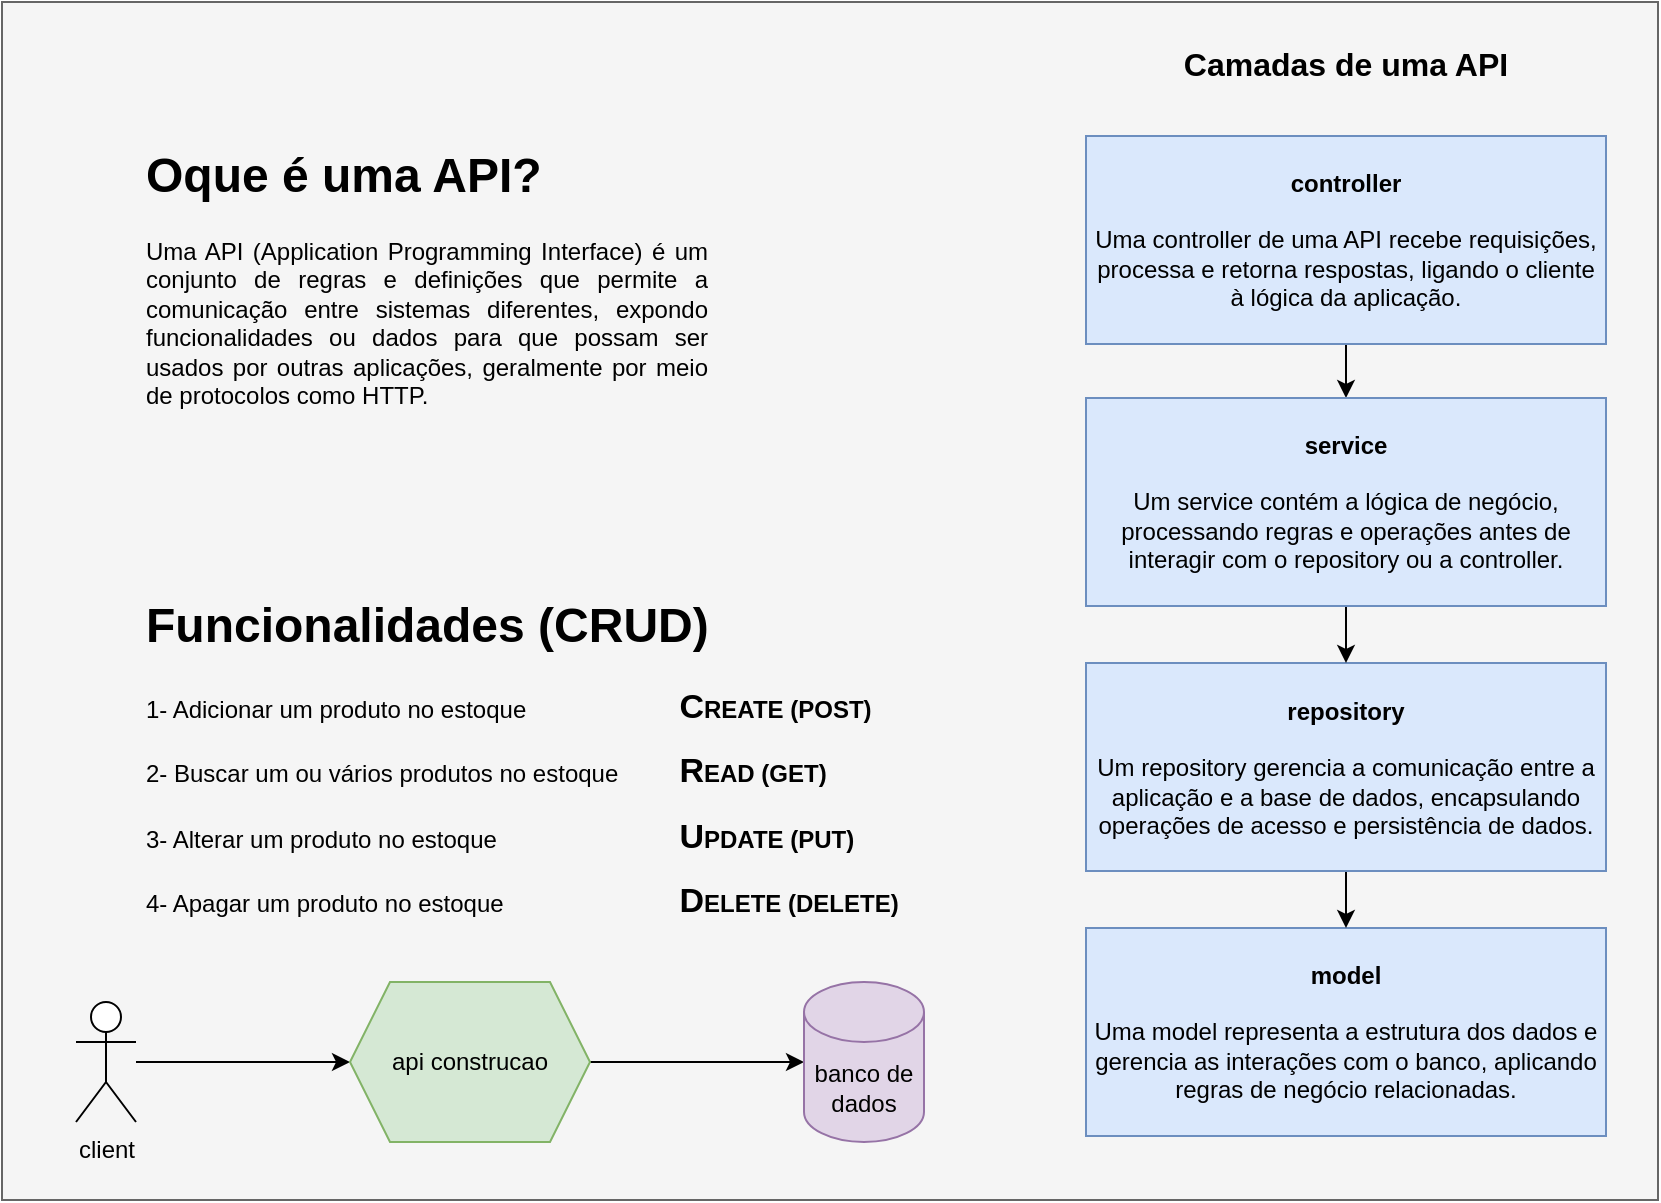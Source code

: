 <mxfile version="20.8.10" type="device"><diagram name="Página-1" id="t6pfkPY3GWviBR5KB1wV"><mxGraphModel dx="1418" dy="1220" grid="0" gridSize="10" guides="1" tooltips="1" connect="1" arrows="1" fold="1" page="0" pageScale="1" pageWidth="827" pageHeight="1169" math="0" shadow="0"><root><mxCell id="0"/><mxCell id="1" parent="0"/><mxCell id="cgc_1bmAjXPO-7lfgGu_-10" value="" style="rounded=0;whiteSpace=wrap;html=1;fillColor=#f5f5f5;fontColor=#333333;strokeColor=#666666;" parent="1" vertex="1"><mxGeometry x="137" y="-224" width="828" height="599" as="geometry"/></mxCell><mxCell id="z8fwOl5eVWxn96VlGg5h-3" style="edgeStyle=orthogonalEdgeStyle;rounded=0;orthogonalLoop=1;jettySize=auto;html=1;" parent="1" source="z8fwOl5eVWxn96VlGg5h-1" target="z8fwOl5eVWxn96VlGg5h-2" edge="1"><mxGeometry relative="1" as="geometry"/></mxCell><mxCell id="z8fwOl5eVWxn96VlGg5h-1" value="client" style="shape=umlActor;verticalLabelPosition=bottom;verticalAlign=top;html=1;outlineConnect=0;" parent="1" vertex="1"><mxGeometry x="174" y="276" width="30" height="60" as="geometry"/></mxCell><mxCell id="z8fwOl5eVWxn96VlGg5h-5" style="edgeStyle=orthogonalEdgeStyle;rounded=0;orthogonalLoop=1;jettySize=auto;html=1;" parent="1" source="z8fwOl5eVWxn96VlGg5h-2" target="z8fwOl5eVWxn96VlGg5h-4" edge="1"><mxGeometry relative="1" as="geometry"/></mxCell><mxCell id="z8fwOl5eVWxn96VlGg5h-2" value="api construcao" style="shape=hexagon;perimeter=hexagonPerimeter2;whiteSpace=wrap;html=1;fixedSize=1;fillColor=#d5e8d4;strokeColor=#82b366;" parent="1" vertex="1"><mxGeometry x="311" y="266" width="120" height="80" as="geometry"/></mxCell><mxCell id="z8fwOl5eVWxn96VlGg5h-4" value="banco de dados" style="shape=cylinder3;whiteSpace=wrap;html=1;boundedLbl=1;backgroundOutline=1;size=15;fillColor=#e1d5e7;strokeColor=#9673a6;" parent="1" vertex="1"><mxGeometry x="538" y="266" width="60" height="80" as="geometry"/></mxCell><mxCell id="z8fwOl5eVWxn96VlGg5h-7" value="&lt;h1&gt;Funcionalidades (CRUD)&lt;/h1&gt;&lt;p style=&quot;&quot;&gt;1- Adicionar um produto no estoque&amp;nbsp;&amp;nbsp;&lt;span style=&quot;white-space: pre;&quot;&gt;&#9;&lt;span style=&quot;white-space: pre;&quot;&gt;&#9;&lt;/span&gt;&lt;/span&gt;&lt;span style=&quot;white-space: pre;&quot;&gt;&#9;&lt;/span&gt;&lt;b style=&quot;&quot;&gt;&lt;font style=&quot;font-size: 17px;&quot;&gt;C&lt;/font&gt;&lt;font style=&quot;font-size: 12px;&quot;&gt;REATE (POST)&lt;/font&gt;&lt;/b&gt;&lt;/p&gt;&lt;p style=&quot;&quot;&gt;2- Buscar um ou vários produtos no estoque&amp;nbsp;&amp;nbsp;&lt;span style=&quot;white-space: pre;&quot;&gt;&#9;&lt;/span&gt;&lt;b style=&quot;border-color: var(--border-color);&quot;&gt;&lt;font style=&quot;font-size: 17px;&quot;&gt;R&lt;/font&gt;&lt;font style=&quot;font-size: 12px;&quot;&gt;EAD (GET)&lt;/font&gt;&lt;/b&gt;&lt;br&gt;&lt;/p&gt;&lt;p style=&quot;&quot;&gt;3- Alterar um produto no estoque&amp;nbsp;&amp;nbsp;&lt;span style=&quot;white-space: pre;&quot;&gt;&#9;&lt;span style=&quot;white-space: pre;&quot;&gt;&#9;&lt;span style=&quot;white-space: pre;&quot;&gt;&#9;&lt;/span&gt;&lt;/span&gt;&lt;/span&gt;&lt;span style=&quot;white-space: pre;&quot;&gt;&#9;&lt;/span&gt;&lt;b style=&quot;&quot;&gt;&lt;font style=&quot;font-size: 17px;&quot;&gt;U&lt;/font&gt;&lt;font style=&quot;font-size: 12px;&quot;&gt;PDATE (PUT)&lt;/font&gt;&lt;/b&gt;&lt;/p&gt;&lt;p style=&quot;&quot;&gt;&lt;span style=&quot;&quot;&gt;4- Apagar um produto no estoque&lt;span style=&quot;white-space: pre;&quot;&gt;&#9;&lt;/span&gt;&lt;/span&gt;&lt;span style=&quot;white-space: pre;&quot;&gt;&#9;&lt;/span&gt;&lt;span style=&quot;white-space: pre;&quot;&gt;&#9;&lt;/span&gt;&lt;span style=&quot;white-space: pre;&quot;&gt;&lt;span style=&quot;white-space: pre;&quot;&gt;&#9;&lt;/span&gt;&lt;span style=&quot;font-size: 17px;&quot;&gt;&lt;b&gt;D&lt;/b&gt;&lt;/span&gt;&lt;/span&gt;&lt;b style=&quot;&quot;&gt;&lt;font style=&quot;font-size: 12px;&quot;&gt;ELETE (DELETE)&lt;/font&gt;&lt;/b&gt;&lt;/p&gt;&lt;p style=&quot;&quot;&gt;&lt;br&gt;&lt;/p&gt;" style="text;html=1;strokeColor=none;fillColor=none;spacing=5;spacingTop=-20;whiteSpace=wrap;overflow=hidden;rounded=0;" parent="1" vertex="1"><mxGeometry x="204" y="68" width="404" height="177" as="geometry"/></mxCell><mxCell id="cgc_1bmAjXPO-7lfgGu_-14" value="" style="edgeStyle=orthogonalEdgeStyle;rounded=0;orthogonalLoop=1;jettySize=auto;html=1;fontSize=16;" parent="1" source="cgc_1bmAjXPO-7lfgGu_-2" target="cgc_1bmAjXPO-7lfgGu_-6" edge="1"><mxGeometry relative="1" as="geometry"/></mxCell><mxCell id="cgc_1bmAjXPO-7lfgGu_-2" value="&lt;b&gt;controller&lt;/b&gt;&lt;br&gt;&lt;br&gt;Uma controller de uma API recebe requisições, processa e retorna respostas, ligando o cliente à lógica da aplicação." style="rounded=0;whiteSpace=wrap;html=1;fillColor=#dae8fc;strokeColor=#6c8ebf;" parent="1" vertex="1"><mxGeometry x="679" y="-157" width="260" height="104" as="geometry"/></mxCell><mxCell id="cgc_1bmAjXPO-7lfgGu_-4" value="&lt;b&gt;model&lt;/b&gt;&lt;br&gt;&lt;br&gt;Uma model representa a estrutura dos dados e gerencia as interações com o banco, aplicando regras de negócio relacionadas." style="rounded=0;whiteSpace=wrap;html=1;fillColor=#dae8fc;strokeColor=#6c8ebf;" parent="1" vertex="1"><mxGeometry x="679" y="239" width="260" height="104" as="geometry"/></mxCell><mxCell id="cgc_1bmAjXPO-7lfgGu_-16" value="" style="edgeStyle=orthogonalEdgeStyle;rounded=0;orthogonalLoop=1;jettySize=auto;html=1;fontSize=16;" parent="1" source="cgc_1bmAjXPO-7lfgGu_-5" target="cgc_1bmAjXPO-7lfgGu_-4" edge="1"><mxGeometry relative="1" as="geometry"/></mxCell><mxCell id="cgc_1bmAjXPO-7lfgGu_-5" value="&lt;b&gt;repository&lt;/b&gt;&lt;br&gt;&lt;br&gt;Um repository gerencia a comunicação entre a aplicação e a base de dados, encapsulando operações de acesso e persistência de dados." style="rounded=0;whiteSpace=wrap;html=1;fillColor=#dae8fc;strokeColor=#6c8ebf;" parent="1" vertex="1"><mxGeometry x="679" y="106.5" width="260" height="104" as="geometry"/></mxCell><mxCell id="cgc_1bmAjXPO-7lfgGu_-15" value="" style="edgeStyle=orthogonalEdgeStyle;rounded=0;orthogonalLoop=1;jettySize=auto;html=1;fontSize=16;" parent="1" source="cgc_1bmAjXPO-7lfgGu_-6" target="cgc_1bmAjXPO-7lfgGu_-5" edge="1"><mxGeometry relative="1" as="geometry"/></mxCell><mxCell id="cgc_1bmAjXPO-7lfgGu_-6" value="&lt;b&gt;service&lt;/b&gt;&lt;br&gt;&lt;br&gt;Um service contém a lógica de negócio, processando regras e operações antes de interagir com o repository ou a controller." style="rounded=0;whiteSpace=wrap;html=1;fillColor=#dae8fc;strokeColor=#6c8ebf;" parent="1" vertex="1"><mxGeometry x="679" y="-26" width="260" height="104" as="geometry"/></mxCell><mxCell id="cgc_1bmAjXPO-7lfgGu_-12" value="&lt;h1&gt;Oque é uma API?&lt;/h1&gt;&lt;p style=&quot;text-align: justify;&quot;&gt;Uma API (Application Programming Interface) é um conjunto de regras e definições que permite a comunicação entre sistemas diferentes, expondo funcionalidades ou dados para que possam ser usados por outras aplicações, geralmente por meio de protocolos como HTTP.&lt;/p&gt;" style="text;html=1;strokeColor=none;fillColor=none;spacing=5;spacingTop=-20;whiteSpace=wrap;overflow=hidden;rounded=0;" parent="1" vertex="1"><mxGeometry x="204" y="-157" width="289" height="138" as="geometry"/></mxCell><mxCell id="cgc_1bmAjXPO-7lfgGu_-13" value="&lt;b&gt;Camadas de uma API&lt;/b&gt;" style="text;html=1;strokeColor=none;fillColor=none;align=center;verticalAlign=middle;whiteSpace=wrap;rounded=0;fontSize=16;" parent="1" vertex="1"><mxGeometry x="719.13" y="-208" width="179.75" height="30" as="geometry"/></mxCell></root></mxGraphModel></diagram></mxfile>